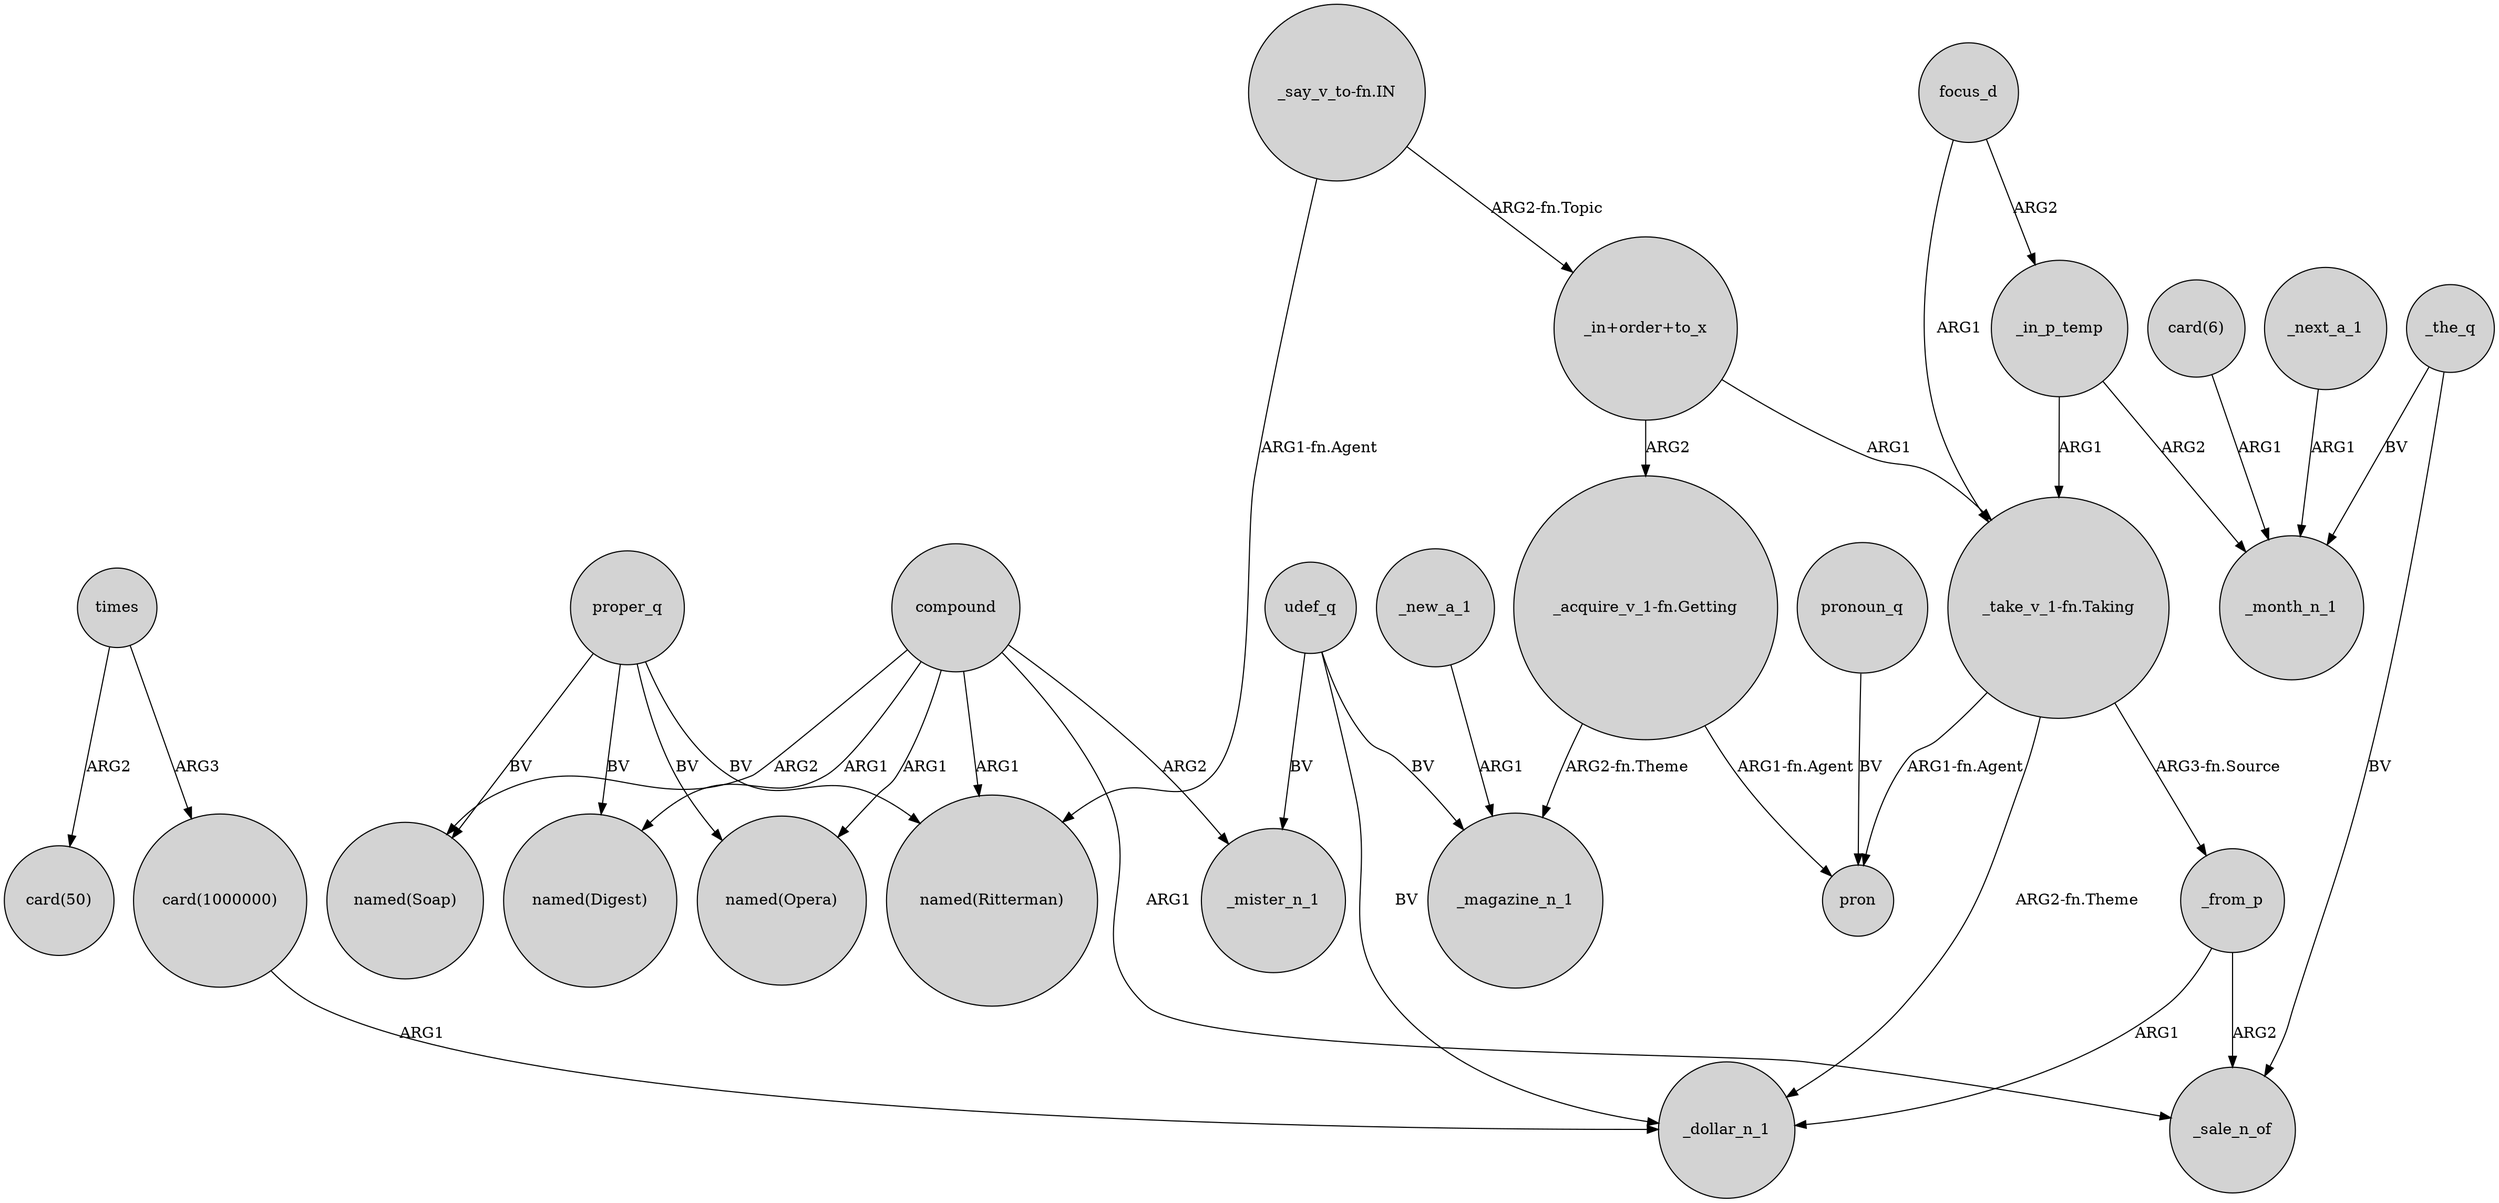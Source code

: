 digraph {
	node [shape=circle style=filled]
	times -> "card(50)" [label=ARG2]
	"card(1000000)" -> _dollar_n_1 [label=ARG1]
	focus_d -> _in_p_temp [label=ARG2]
	compound -> "named(Digest)" [label=ARG1]
	_from_p -> _dollar_n_1 [label=ARG1]
	"_take_v_1-fn.Taking" -> _dollar_n_1 [label="ARG2-fn.Theme"]
	compound -> _mister_n_1 [label=ARG2]
	_in_p_temp -> _month_n_1 [label=ARG2]
	_from_p -> _sale_n_of [label=ARG2]
	udef_q -> _mister_n_1 [label=BV]
	_in_p_temp -> "_take_v_1-fn.Taking" [label=ARG1]
	"_in+order+to_x" -> "_take_v_1-fn.Taking" [label=ARG1]
	compound -> "named(Ritterman)" [label=ARG1]
	"_say_v_to-fn.IN" -> "_in+order+to_x" [label="ARG2-fn.Topic"]
	proper_q -> "named(Opera)" [label=BV]
	"_acquire_v_1-fn.Getting" -> _magazine_n_1 [label="ARG2-fn.Theme"]
	compound -> "named(Soap)" [label=ARG2]
	proper_q -> "named(Soap)" [label=BV]
	"_in+order+to_x" -> "_acquire_v_1-fn.Getting" [label=ARG2]
	"_acquire_v_1-fn.Getting" -> pron [label="ARG1-fn.Agent"]
	pronoun_q -> pron [label=BV]
	_the_q -> _month_n_1 [label=BV]
	udef_q -> _magazine_n_1 [label=BV]
	_the_q -> _sale_n_of [label=BV]
	proper_q -> "named(Ritterman)" [label=BV]
	"_say_v_to-fn.IN" -> "named(Ritterman)" [label="ARG1-fn.Agent"]
	"_take_v_1-fn.Taking" -> _from_p [label="ARG3-fn.Source"]
	times -> "card(1000000)" [label=ARG3]
	_next_a_1 -> _month_n_1 [label=ARG1]
	focus_d -> "_take_v_1-fn.Taking" [label=ARG1]
	"_take_v_1-fn.Taking" -> pron [label="ARG1-fn.Agent"]
	proper_q -> "named(Digest)" [label=BV]
	compound -> "named(Opera)" [label=ARG1]
	"card(6)" -> _month_n_1 [label=ARG1]
	_new_a_1 -> _magazine_n_1 [label=ARG1]
	compound -> _sale_n_of [label=ARG1]
	udef_q -> _dollar_n_1 [label=BV]
}
